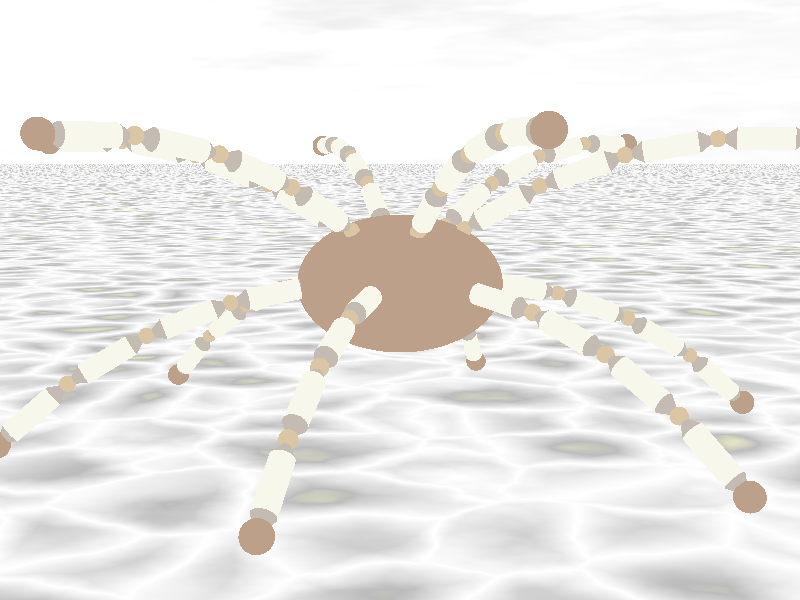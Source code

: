 // ==== Standard POV-Ray Includes ====
#include "colors.inc"	  // Standard Color definitions
#include "textures.inc"	  // Standard Texture definitions
#include "functions.inc"  // internal functions usable in user defined functions
#include "skies.inc"

// set a color of the background (sky)
// Create an infinite sphere around scene and allow any pigment on it

object { O_Cloud1 hollow }

// Create an infinite sphere around scene and allow any pigment on it
sky_sphere {
  pigment {
    gradient y
    color_map { [0.0 color rgb <0.7,0.7,1.0>] [1.0 color blue 0.5] }
  }
}
                        

// An infinite planar surface
// plane {<A, B, C>, D } where: A*x + B*y + C*z = D
plane {
  y, 0 // <X Y Z> unit surface normal, vector points "away from surface"
  // pattern for use in texture/pigment/normal/density
  
  texture
  {
	  pigment
	  {  
		// create a smooth color gradation map
		crackle
		color_map {
		  //  [ END_VAL color red R green G blue B filter F transmit T]
		  [ 0.0  color rgb<1,1,1>]
		  [ 0.5  color rgb<0.5,0.5,0.5>]
		  [ 1.0  color rgb<1,1,0.6>]
		} // color_map
        turbulence 0.2
		scale 4
	  }
	  rotate y*45
  }

}

fog {
  fog_type   2 // ground fog
  distance   200
  color      rgb <0.7,0.7,1.0> 
  fog_offset 0.1
  fog_alt    10
  turbulence 0.8
}
           
                    
// perspective (default) camera
camera {
  location  <0.0, 8.0, -35.0>
  direction z*2
  look_at   <0.0, 4.0,  0.0>
  right     x*image_width/image_height
	  
}                 

light_source {
  0*x                  // light's position (translated below)
  color rgb <1,1,1>    // light's color
  area_light
  <30, 0, 0> <0, 0, 30> // lights spread out across this distance (x * z)
  6, 6                // total number of lights in grid (4x*4z = 16 lights)
  adaptive 1          // 0,1,2,3...
  jitter              // adds random softening of light
  circular
  translate <-40, 100, -40>
}        

               
               
#declare armPartLength = 2.5;               
#declare armDiameter = 0.3;
     
#declare armPart =
union
{
	sphere { <0,0,0> armDiameter * 0.75
		texture { Tinny_Brass }	
	}
	cone {
  		0,  0.0,
  		y*0.5, armDiameter
  		texture { Aluminum }
	}   
	cylinder
	{
		y*0.5, 
		y*(armPartLength - 0.5),
		armDiameter
		texture { Soft_Silver }
	}  
	cone {
  		y*(armPartLength - 0.5), armDiameter,
  		y*(armPartLength), 0
  		texture { Aluminum }
	}   	
}     
               
                              
#declare arm =
union
{
	#declare joint = <0,0,0>;
	#declare step = 1;
	#while (step <= 4)
		#declare rotation = <0, 0, 10*step>;
		object { armPart 
			rotate rotation
			translate joint
		}	
		#declare delta = vrotate(armPartLength*y, rotation);
		#declare joint = joint + delta;
		#declare step = step + 1;   // increment our counter
	#end            
	sphere { joint, armDiameter * 1.25 }
	translate y*2.5   
	rotate z*90
}
 
#declare spider =      
union
{                    
	#declare zrot = -20;
	#while (zrot <= 20)
		#declare yrot = 0;
		#while (yrot < 360)
	 		object { arm 
	 			rotate z * (zrot - 20)
	 			rotate y * yrot
	 			#if (zrot = 20)
	 				rotate y*30
	 			#end
	 		}
	 		#declare yrot = yrot + 60;
		#end
		#declare zrot = zrot + 40;
	#end
	sphere { <0,0,0> 2	
		scale <1.5,1,1.5>
	}

	texture { Gold_Nugget }	   
		

}                       

object { spider
	translate y*4.5
	rotate y*15
}